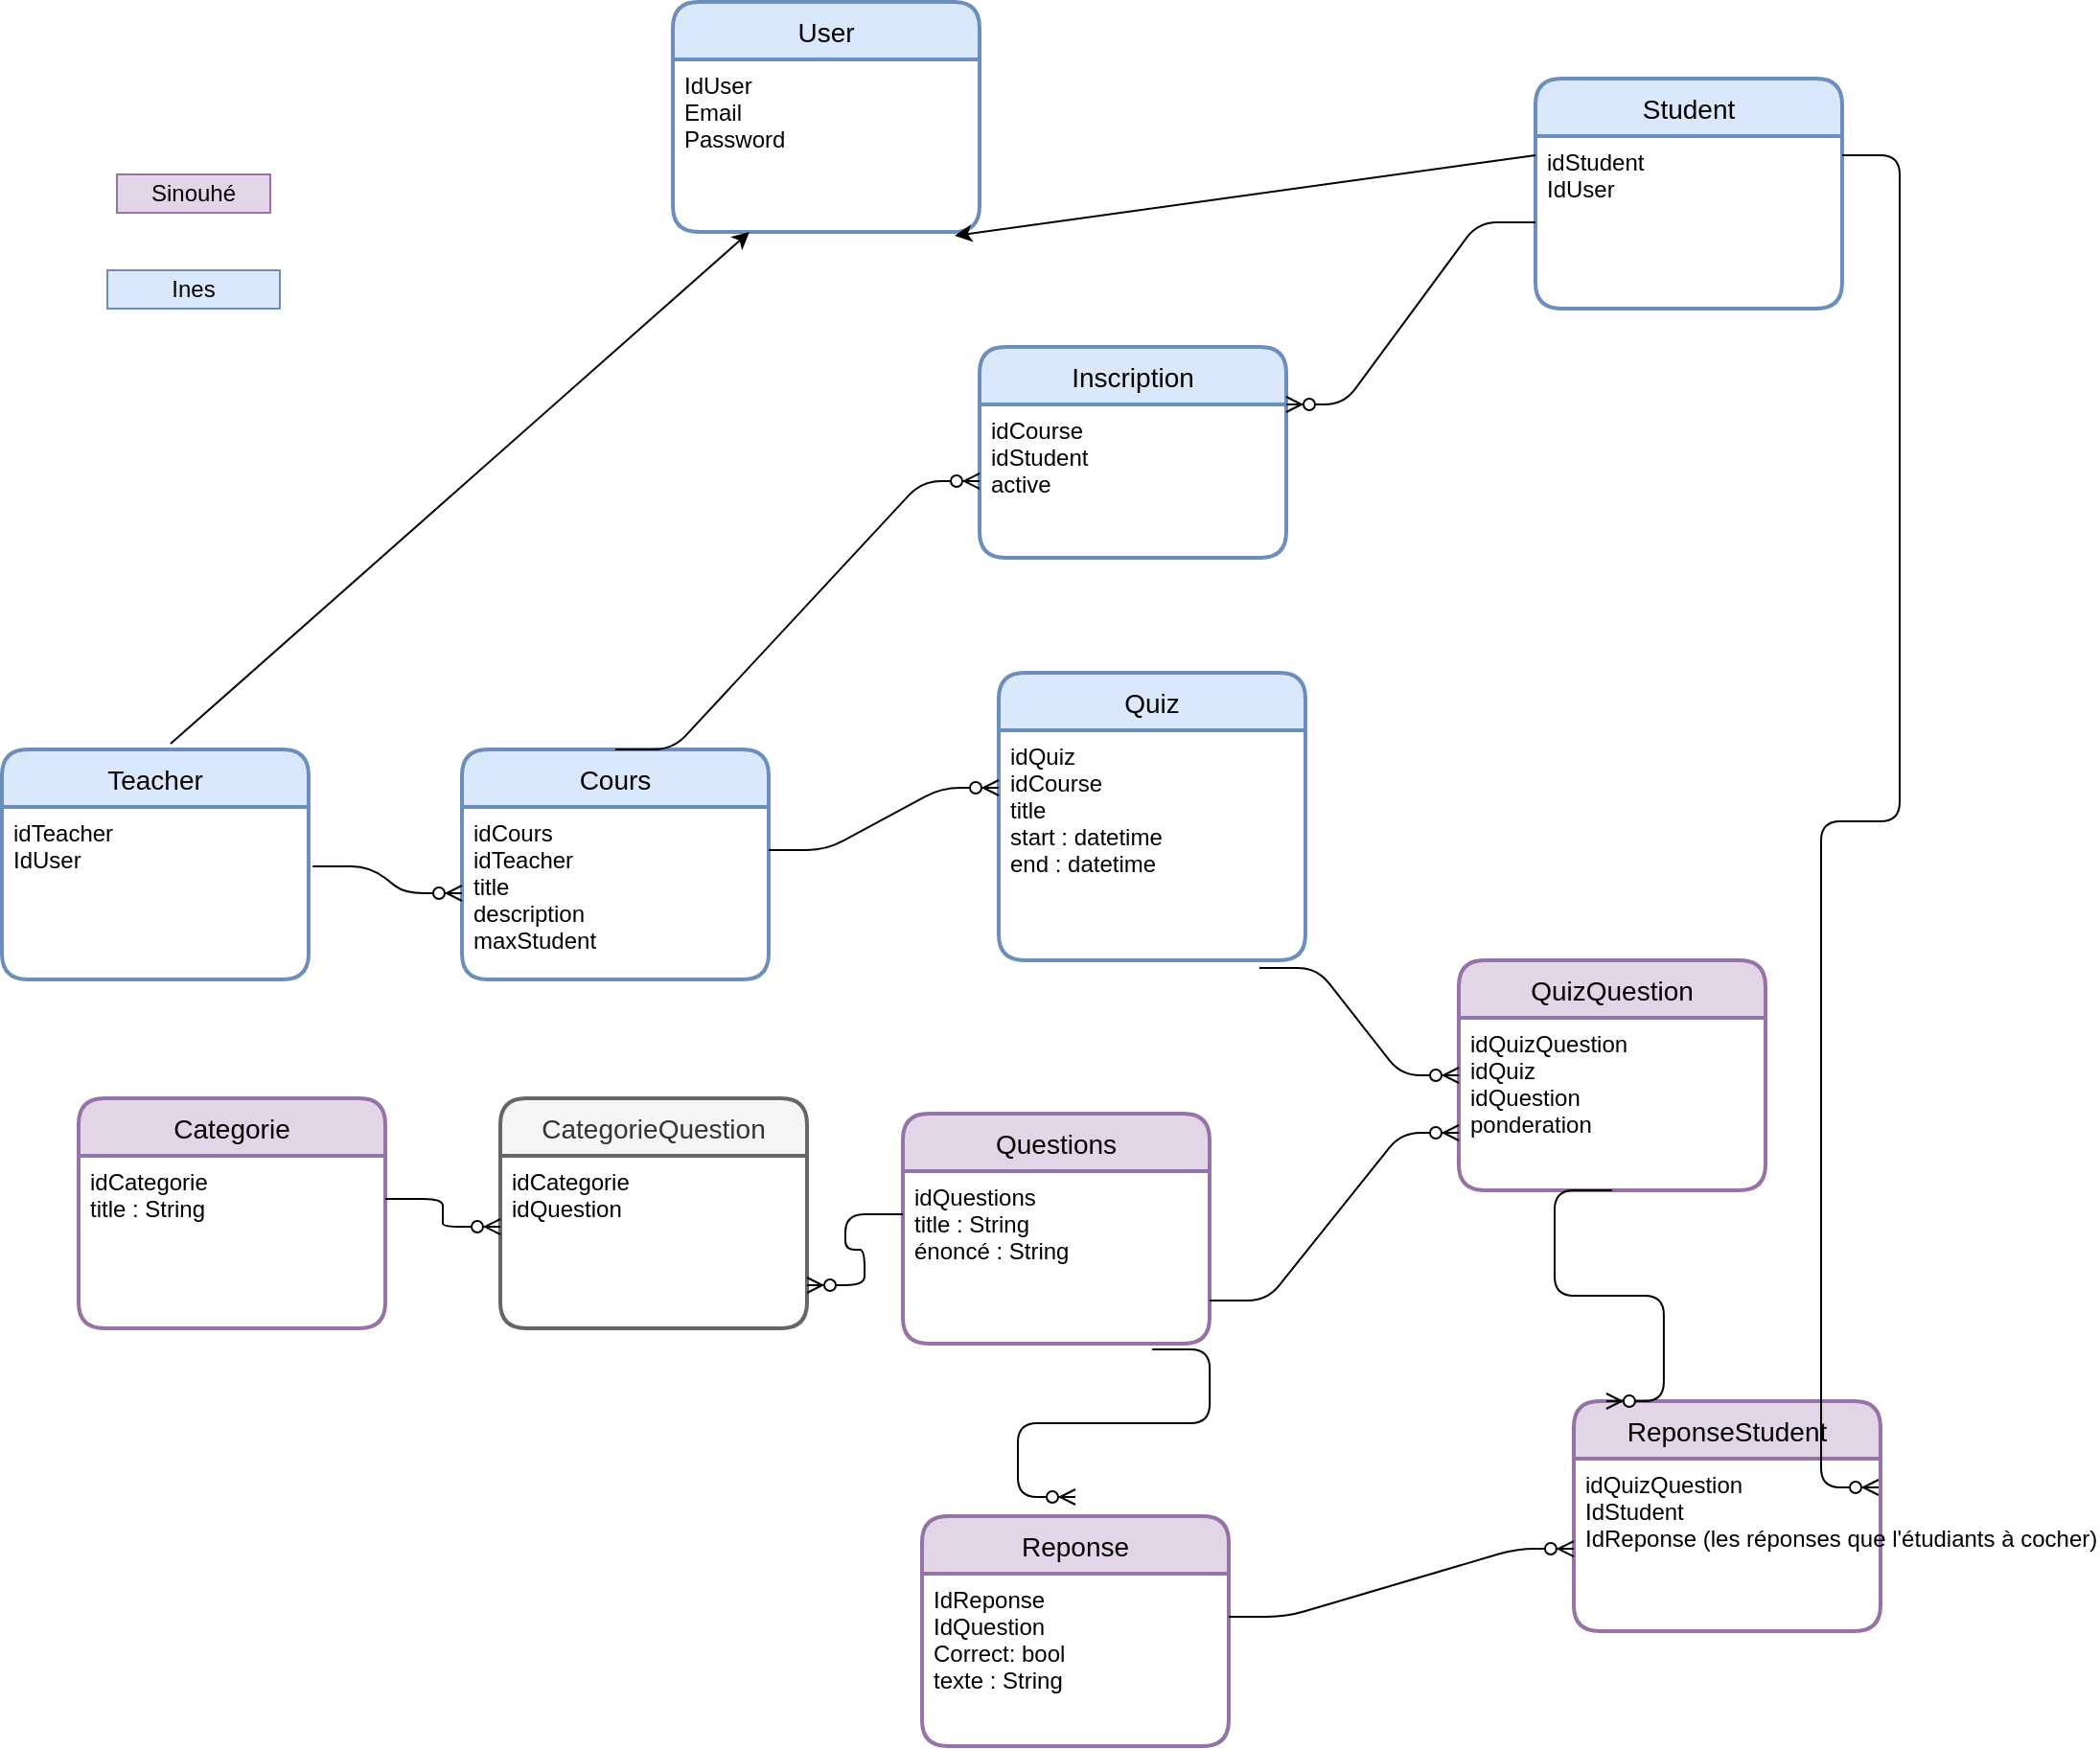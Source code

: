 <mxfile version="14.4.8" type="device"><diagram id="R2lEEEUBdFMjLlhIrx00" name="Page-1"><mxGraphModel dx="1422" dy="1805" grid="1" gridSize="10" guides="1" tooltips="1" connect="1" arrows="1" fold="1" page="1" pageScale="1" pageWidth="850" pageHeight="1100" math="0" shadow="0" extFonts="Permanent Marker^https://fonts.googleapis.com/css?family=Permanent+Marker"><root><mxCell id="0"/><mxCell id="1" parent="0"/><mxCell id="d2dYAKe7NNeKTJfBTGSk-1" value="Teacher" style="swimlane;childLayout=stackLayout;horizontal=1;startSize=30;horizontalStack=0;rounded=1;fontSize=14;fontStyle=0;strokeWidth=2;resizeParent=0;resizeLast=1;shadow=0;dashed=0;align=center;fillColor=#dae8fc;strokeColor=#6c8ebf;" parent="1" vertex="1"><mxGeometry x="40" y="380" width="160" height="120" as="geometry"/></mxCell><mxCell id="d2dYAKe7NNeKTJfBTGSk-2" value="idTeacher&#10;IdUser" style="align=left;strokeColor=none;fillColor=none;spacingLeft=4;fontSize=12;verticalAlign=top;resizable=0;rotatable=0;part=1;" parent="d2dYAKe7NNeKTJfBTGSk-1" vertex="1"><mxGeometry y="30" width="160" height="90" as="geometry"/></mxCell><mxCell id="d2dYAKe7NNeKTJfBTGSk-4" value="Student" style="swimlane;childLayout=stackLayout;horizontal=1;startSize=30;horizontalStack=0;rounded=1;fontSize=14;fontStyle=0;strokeWidth=2;resizeParent=0;resizeLast=1;shadow=0;dashed=0;align=center;fillColor=#dae8fc;strokeColor=#6c8ebf;" parent="1" vertex="1"><mxGeometry x="840" y="30" width="160" height="120" as="geometry"/></mxCell><mxCell id="d2dYAKe7NNeKTJfBTGSk-5" value="idStudent&#10;IdUser" style="align=left;strokeColor=none;fillColor=none;spacingLeft=4;fontSize=12;verticalAlign=top;resizable=0;rotatable=0;part=1;" parent="d2dYAKe7NNeKTJfBTGSk-4" vertex="1"><mxGeometry y="30" width="160" height="90" as="geometry"/></mxCell><mxCell id="d2dYAKe7NNeKTJfBTGSk-6" value="Cours" style="swimlane;childLayout=stackLayout;horizontal=1;startSize=30;horizontalStack=0;rounded=1;fontSize=14;fontStyle=0;strokeWidth=2;resizeParent=0;resizeLast=1;shadow=0;dashed=0;align=center;fillColor=#dae8fc;strokeColor=#6c8ebf;" parent="1" vertex="1"><mxGeometry x="280" y="380" width="160" height="120" as="geometry"/></mxCell><mxCell id="d2dYAKe7NNeKTJfBTGSk-7" value="idCours&#10;idTeacher&#10;title&#10;description&#10;maxStudent" style="align=left;strokeColor=none;fillColor=none;spacingLeft=4;fontSize=12;verticalAlign=top;resizable=0;rotatable=0;part=1;" parent="d2dYAKe7NNeKTJfBTGSk-6" vertex="1"><mxGeometry y="30" width="160" height="90" as="geometry"/></mxCell><mxCell id="d2dYAKe7NNeKTJfBTGSk-8" value="Inscription" style="swimlane;childLayout=stackLayout;horizontal=1;startSize=30;horizontalStack=0;rounded=1;fontSize=14;fontStyle=0;strokeWidth=2;resizeParent=0;resizeLast=1;shadow=0;dashed=0;align=center;fillColor=#dae8fc;strokeColor=#6c8ebf;" parent="1" vertex="1"><mxGeometry x="550" y="170" width="160" height="110" as="geometry"/></mxCell><mxCell id="d2dYAKe7NNeKTJfBTGSk-9" value="idCourse&#10;idStudent&#10;active" style="align=left;strokeColor=none;fillColor=none;spacingLeft=4;fontSize=12;verticalAlign=top;resizable=0;rotatable=0;part=1;" parent="d2dYAKe7NNeKTJfBTGSk-8" vertex="1"><mxGeometry y="30" width="160" height="80" as="geometry"/></mxCell><mxCell id="d2dYAKe7NNeKTJfBTGSk-10" value="Quiz" style="swimlane;childLayout=stackLayout;horizontal=1;startSize=30;horizontalStack=0;rounded=1;fontSize=14;fontStyle=0;strokeWidth=2;resizeParent=0;resizeLast=1;shadow=0;dashed=0;align=center;fillColor=#dae8fc;strokeColor=#6c8ebf;" parent="1" vertex="1"><mxGeometry x="560" y="340" width="160" height="150" as="geometry"/></mxCell><mxCell id="d2dYAKe7NNeKTJfBTGSk-11" value="idQuiz&#10;idCourse&#10;title&#10;start : datetime&#10;end : datetime&#10;" style="align=left;strokeColor=none;fillColor=none;spacingLeft=4;fontSize=12;verticalAlign=top;resizable=0;rotatable=0;part=1;" parent="d2dYAKe7NNeKTJfBTGSk-10" vertex="1"><mxGeometry y="30" width="160" height="120" as="geometry"/></mxCell><mxCell id="d2dYAKe7NNeKTJfBTGSk-12" value="" style="edgeStyle=entityRelationEdgeStyle;fontSize=12;html=1;endArrow=ERzeroToMany;endFill=1;exitX=1.013;exitY=0.344;exitDx=0;exitDy=0;exitPerimeter=0;entryX=0;entryY=0.5;entryDx=0;entryDy=0;" parent="1" source="d2dYAKe7NNeKTJfBTGSk-2" target="d2dYAKe7NNeKTJfBTGSk-7" edge="1"><mxGeometry width="100" height="100" relative="1" as="geometry"><mxPoint x="370" y="440" as="sourcePoint"/><mxPoint x="470" y="340" as="targetPoint"/></mxGeometry></mxCell><mxCell id="d2dYAKe7NNeKTJfBTGSk-14" value="" style="edgeStyle=entityRelationEdgeStyle;fontSize=12;html=1;endArrow=ERzeroToMany;endFill=1;exitX=0.5;exitY=0;exitDx=0;exitDy=0;" parent="1" source="d2dYAKe7NNeKTJfBTGSk-6" target="d2dYAKe7NNeKTJfBTGSk-9" edge="1"><mxGeometry width="100" height="100" relative="1" as="geometry"><mxPoint x="370" y="440" as="sourcePoint"/><mxPoint x="270" y="260" as="targetPoint"/></mxGeometry></mxCell><mxCell id="d2dYAKe7NNeKTJfBTGSk-15" value="" style="edgeStyle=entityRelationEdgeStyle;fontSize=12;html=1;endArrow=ERzeroToMany;endFill=1;entryX=0;entryY=0.25;entryDx=0;entryDy=0;exitX=1;exitY=0.25;exitDx=0;exitDy=0;" parent="1" source="d2dYAKe7NNeKTJfBTGSk-7" target="d2dYAKe7NNeKTJfBTGSk-11" edge="1"><mxGeometry width="100" height="100" relative="1" as="geometry"><mxPoint x="370" y="440" as="sourcePoint"/><mxPoint x="470" y="340" as="targetPoint"/></mxGeometry></mxCell><mxCell id="d2dYAKe7NNeKTJfBTGSk-17" value="" style="edgeStyle=entityRelationEdgeStyle;fontSize=12;html=1;endArrow=ERzeroToMany;endFill=1;entryX=1;entryY=0;entryDx=0;entryDy=0;" parent="1" source="d2dYAKe7NNeKTJfBTGSk-5" target="d2dYAKe7NNeKTJfBTGSk-9" edge="1"><mxGeometry width="100" height="100" relative="1" as="geometry"><mxPoint x="370" y="440" as="sourcePoint"/><mxPoint x="470" y="340" as="targetPoint"/></mxGeometry></mxCell><mxCell id="d2dYAKe7NNeKTJfBTGSk-19" value="Questions" style="swimlane;childLayout=stackLayout;horizontal=1;startSize=30;horizontalStack=0;rounded=1;fontSize=14;fontStyle=0;strokeWidth=2;resizeParent=0;resizeLast=1;shadow=0;dashed=0;align=center;fillColor=#e1d5e7;strokeColor=#9673a6;" parent="1" vertex="1"><mxGeometry x="510" y="570" width="160" height="120" as="geometry"/></mxCell><mxCell id="d2dYAKe7NNeKTJfBTGSk-20" value="idQuestions&#10;title : String&#10;énoncé : String&#10;" style="align=left;strokeColor=none;fillColor=none;spacingLeft=4;fontSize=12;verticalAlign=top;resizable=0;rotatable=0;part=1;" parent="d2dYAKe7NNeKTJfBTGSk-19" vertex="1"><mxGeometry y="30" width="160" height="90" as="geometry"/></mxCell><mxCell id="9sQfHfTyXAO2uDPGOnwR-1" value="Categorie" style="swimlane;childLayout=stackLayout;horizontal=1;startSize=30;horizontalStack=0;rounded=1;fontSize=14;fontStyle=0;strokeWidth=2;resizeParent=0;resizeLast=1;shadow=0;dashed=0;align=center;fillColor=#e1d5e7;strokeColor=#9673a6;" parent="1" vertex="1"><mxGeometry x="80" y="562" width="160" height="120" as="geometry"/></mxCell><mxCell id="9sQfHfTyXAO2uDPGOnwR-2" value="idCategorie&#10;title : String" style="align=left;strokeColor=none;fillColor=none;spacingLeft=4;fontSize=12;verticalAlign=top;resizable=0;rotatable=0;part=1;" parent="9sQfHfTyXAO2uDPGOnwR-1" vertex="1"><mxGeometry y="30" width="160" height="90" as="geometry"/></mxCell><mxCell id="9sQfHfTyXAO2uDPGOnwR-3" value="CategorieQuestion" style="swimlane;childLayout=stackLayout;horizontal=1;startSize=30;horizontalStack=0;rounded=1;fontSize=14;fontStyle=0;strokeWidth=2;resizeParent=0;resizeLast=1;shadow=0;dashed=0;align=center;fillColor=#f5f5f5;strokeColor=#666666;fontColor=#333333;" parent="1" vertex="1"><mxGeometry x="300" y="562" width="160" height="120" as="geometry"/></mxCell><mxCell id="9sQfHfTyXAO2uDPGOnwR-4" value="idCategorie&#10;idQuestion" style="align=left;strokeColor=none;fillColor=none;spacingLeft=4;fontSize=12;verticalAlign=top;resizable=0;rotatable=0;part=1;" parent="9sQfHfTyXAO2uDPGOnwR-3" vertex="1"><mxGeometry y="30" width="160" height="90" as="geometry"/></mxCell><mxCell id="9sQfHfTyXAO2uDPGOnwR-7" value="" style="edgeStyle=entityRelationEdgeStyle;fontSize=12;html=1;endArrow=ERzeroToMany;endFill=1;exitX=1;exitY=0.25;exitDx=0;exitDy=0;" parent="1" source="9sQfHfTyXAO2uDPGOnwR-2" edge="1"><mxGeometry width="100" height="100" relative="1" as="geometry"><mxPoint x="250.0" y="615" as="sourcePoint"/><mxPoint x="300" y="629" as="targetPoint"/></mxGeometry></mxCell><mxCell id="9sQfHfTyXAO2uDPGOnwR-10" value="" style="edgeStyle=entityRelationEdgeStyle;fontSize=12;html=1;endArrow=ERzeroToMany;endFill=1;entryX=1;entryY=0.75;entryDx=0;entryDy=0;exitX=0;exitY=0.25;exitDx=0;exitDy=0;" parent="1" source="d2dYAKe7NNeKTJfBTGSk-20" target="9sQfHfTyXAO2uDPGOnwR-4" edge="1"><mxGeometry width="100" height="100" relative="1" as="geometry"><mxPoint x="610" y="584.5" as="sourcePoint"/><mxPoint x="500" y="659.5" as="targetPoint"/></mxGeometry></mxCell><mxCell id="9sQfHfTyXAO2uDPGOnwR-13" value="QuizQuestion" style="swimlane;childLayout=stackLayout;horizontal=1;startSize=30;horizontalStack=0;rounded=1;fontSize=14;fontStyle=0;strokeWidth=2;resizeParent=0;resizeLast=1;shadow=0;dashed=0;align=center;fillColor=#e1d5e7;strokeColor=#9673a6;" parent="1" vertex="1"><mxGeometry x="800" y="490" width="160" height="120" as="geometry"/></mxCell><mxCell id="9sQfHfTyXAO2uDPGOnwR-14" value="idQuizQuestion&#10;idQuiz&#10;idQuestion&#10;ponderation" style="align=left;strokeColor=none;fillColor=none;spacingLeft=4;fontSize=12;verticalAlign=top;resizable=0;rotatable=0;part=1;" parent="9sQfHfTyXAO2uDPGOnwR-13" vertex="1"><mxGeometry y="30" width="160" height="90" as="geometry"/></mxCell><mxCell id="9sQfHfTyXAO2uDPGOnwR-23" value="Reponse" style="swimlane;childLayout=stackLayout;horizontal=1;startSize=30;horizontalStack=0;rounded=1;fontSize=14;fontStyle=0;strokeWidth=2;resizeParent=0;resizeLast=1;shadow=0;dashed=0;align=center;fillColor=#e1d5e7;strokeColor=#9673a6;" parent="1" vertex="1"><mxGeometry x="520" y="780" width="160" height="120" as="geometry"/></mxCell><mxCell id="9sQfHfTyXAO2uDPGOnwR-24" value="IdReponse&#10;IdQuestion&#10;Correct: bool&#10;texte : String" style="align=left;strokeColor=none;fillColor=none;spacingLeft=4;fontSize=12;verticalAlign=top;resizable=0;rotatable=0;part=1;" parent="9sQfHfTyXAO2uDPGOnwR-23" vertex="1"><mxGeometry y="30" width="160" height="90" as="geometry"/></mxCell><mxCell id="9sQfHfTyXAO2uDPGOnwR-26" value="" style="edgeStyle=entityRelationEdgeStyle;fontSize=12;html=1;endArrow=ERzeroToMany;endFill=1;exitX=0.813;exitY=1.033;exitDx=0;exitDy=0;exitPerimeter=0;" parent="1" source="d2dYAKe7NNeKTJfBTGSk-20" edge="1"><mxGeometry width="100" height="100" relative="1" as="geometry"><mxPoint x="810" y="597.5" as="sourcePoint"/><mxPoint x="600" y="770" as="targetPoint"/></mxGeometry></mxCell><mxCell id="9sQfHfTyXAO2uDPGOnwR-29" value="ReponseStudent" style="swimlane;childLayout=stackLayout;horizontal=1;startSize=30;horizontalStack=0;rounded=1;fontSize=14;fontStyle=0;strokeWidth=2;resizeParent=0;resizeLast=1;shadow=0;dashed=0;align=center;fillColor=#e1d5e7;strokeColor=#9673a6;" parent="1" vertex="1"><mxGeometry x="860" y="720" width="160" height="120" as="geometry"/></mxCell><mxCell id="9sQfHfTyXAO2uDPGOnwR-30" value="idQuizQuestion&#10;IdStudent&#10;IdReponse (les réponses que l'étudiants à cocher)" style="align=left;strokeColor=none;fillColor=none;spacingLeft=4;fontSize=12;verticalAlign=top;resizable=0;rotatable=0;part=1;" parent="9sQfHfTyXAO2uDPGOnwR-29" vertex="1"><mxGeometry y="30" width="160" height="90" as="geometry"/></mxCell><mxCell id="9sQfHfTyXAO2uDPGOnwR-32" value="" style="edgeStyle=entityRelationEdgeStyle;fontSize=12;html=1;endArrow=ERzeroToMany;endFill=1;exitX=1;exitY=0.25;exitDx=0;exitDy=0;" parent="1" source="9sQfHfTyXAO2uDPGOnwR-24" edge="1"><mxGeometry width="100" height="100" relative="1" as="geometry"><mxPoint x="900.04" y="720" as="sourcePoint"/><mxPoint x="859.96" y="797.03" as="targetPoint"/></mxGeometry></mxCell><mxCell id="9sQfHfTyXAO2uDPGOnwR-34" value="" style="edgeStyle=entityRelationEdgeStyle;fontSize=12;html=1;endArrow=ERzeroToMany;endFill=1;exitX=1;exitY=0.111;exitDx=0;exitDy=0;exitPerimeter=0;" parent="1" source="d2dYAKe7NNeKTJfBTGSk-5" edge="1"><mxGeometry width="100" height="100" relative="1" as="geometry"><mxPoint x="880" y="410" as="sourcePoint"/><mxPoint x="1019" y="765" as="targetPoint"/></mxGeometry></mxCell><mxCell id="9sQfHfTyXAO2uDPGOnwR-37" value="User" style="swimlane;childLayout=stackLayout;horizontal=1;startSize=30;horizontalStack=0;rounded=1;fontSize=14;fontStyle=0;strokeWidth=2;resizeParent=0;resizeLast=1;shadow=0;dashed=0;align=center;fillColor=#dae8fc;strokeColor=#6c8ebf;" parent="1" vertex="1"><mxGeometry x="390" y="-10" width="160" height="120" as="geometry"/></mxCell><mxCell id="9sQfHfTyXAO2uDPGOnwR-38" value="IdUser&#10;Email&#10;Password" style="align=left;strokeColor=none;fillColor=none;spacingLeft=4;fontSize=12;verticalAlign=top;resizable=0;rotatable=0;part=1;" parent="9sQfHfTyXAO2uDPGOnwR-37" vertex="1"><mxGeometry y="30" width="160" height="90" as="geometry"/></mxCell><mxCell id="9sQfHfTyXAO2uDPGOnwR-41" value="" style="endArrow=classic;html=1;entryX=0.25;entryY=1;entryDx=0;entryDy=0;exitX=0.55;exitY=-0.025;exitDx=0;exitDy=0;exitPerimeter=0;" parent="1" source="d2dYAKe7NNeKTJfBTGSk-1" target="9sQfHfTyXAO2uDPGOnwR-38" edge="1"><mxGeometry width="50" height="50" relative="1" as="geometry"><mxPoint x="100" y="380" as="sourcePoint"/><mxPoint x="150" y="330" as="targetPoint"/></mxGeometry></mxCell><mxCell id="9sQfHfTyXAO2uDPGOnwR-42" value="" style="endArrow=classic;html=1;entryX=0.919;entryY=1.022;entryDx=0;entryDy=0;exitX=0;exitY=0.111;exitDx=0;exitDy=0;exitPerimeter=0;entryPerimeter=0;" parent="1" source="d2dYAKe7NNeKTJfBTGSk-5" target="9sQfHfTyXAO2uDPGOnwR-38" edge="1"><mxGeometry width="50" height="50" relative="1" as="geometry"><mxPoint x="138" y="387" as="sourcePoint"/><mxPoint x="190" y="60" as="targetPoint"/></mxGeometry></mxCell><mxCell id="W4i8Vk0P14pvi7kIGCub-1" value="" style="edgeStyle=entityRelationEdgeStyle;fontSize=12;html=1;endArrow=ERzeroToMany;endFill=1;exitX=0.5;exitY=1;exitDx=0;exitDy=0;entryX=0.106;entryY=0;entryDx=0;entryDy=0;entryPerimeter=0;" edge="1" parent="1" source="9sQfHfTyXAO2uDPGOnwR-14" target="9sQfHfTyXAO2uDPGOnwR-29"><mxGeometry width="100" height="100" relative="1" as="geometry"><mxPoint x="880" y="620" as="sourcePoint"/><mxPoint x="1056.96" y="862" as="targetPoint"/></mxGeometry></mxCell><mxCell id="W4i8Vk0P14pvi7kIGCub-3" value="Sinouhé" style="text;html=1;strokeColor=#9673a6;fillColor=#e1d5e7;align=center;verticalAlign=middle;whiteSpace=wrap;rounded=0;" vertex="1" parent="1"><mxGeometry x="100" y="80" width="80" height="20" as="geometry"/></mxCell><mxCell id="W4i8Vk0P14pvi7kIGCub-4" value="Ines" style="text;html=1;strokeColor=#6c8ebf;fillColor=#dae8fc;align=center;verticalAlign=middle;whiteSpace=wrap;rounded=0;" vertex="1" parent="1"><mxGeometry x="95" y="130" width="90" height="20" as="geometry"/></mxCell><mxCell id="W4i8Vk0P14pvi7kIGCub-5" value="" style="edgeStyle=entityRelationEdgeStyle;fontSize=12;html=1;endArrow=ERzeroToMany;endFill=1;exitX=0.85;exitY=1.033;exitDx=0;exitDy=0;exitPerimeter=0;entryX=0;entryY=0.5;entryDx=0;entryDy=0;" edge="1" parent="1" source="d2dYAKe7NNeKTJfBTGSk-11" target="9sQfHfTyXAO2uDPGOnwR-13"><mxGeometry width="100" height="100" relative="1" as="geometry"><mxPoint x="810" y="597.5" as="sourcePoint"/><mxPoint x="680" y="655" as="targetPoint"/></mxGeometry></mxCell><mxCell id="9sQfHfTyXAO2uDPGOnwR-18" value="" style="edgeStyle=entityRelationEdgeStyle;fontSize=12;html=1;endArrow=ERzeroToMany;endFill=1;entryX=0;entryY=0.75;entryDx=0;entryDy=0;exitX=1;exitY=0.75;exitDx=0;exitDy=0;" parent="1" source="d2dYAKe7NNeKTJfBTGSk-20" target="9sQfHfTyXAO2uDPGOnwR-13" edge="1"><mxGeometry width="100" height="100" relative="1" as="geometry"><mxPoint x="520" y="632.5" as="sourcePoint"/><mxPoint x="470" y="669.5" as="targetPoint"/></mxGeometry></mxCell></root></mxGraphModel></diagram></mxfile>